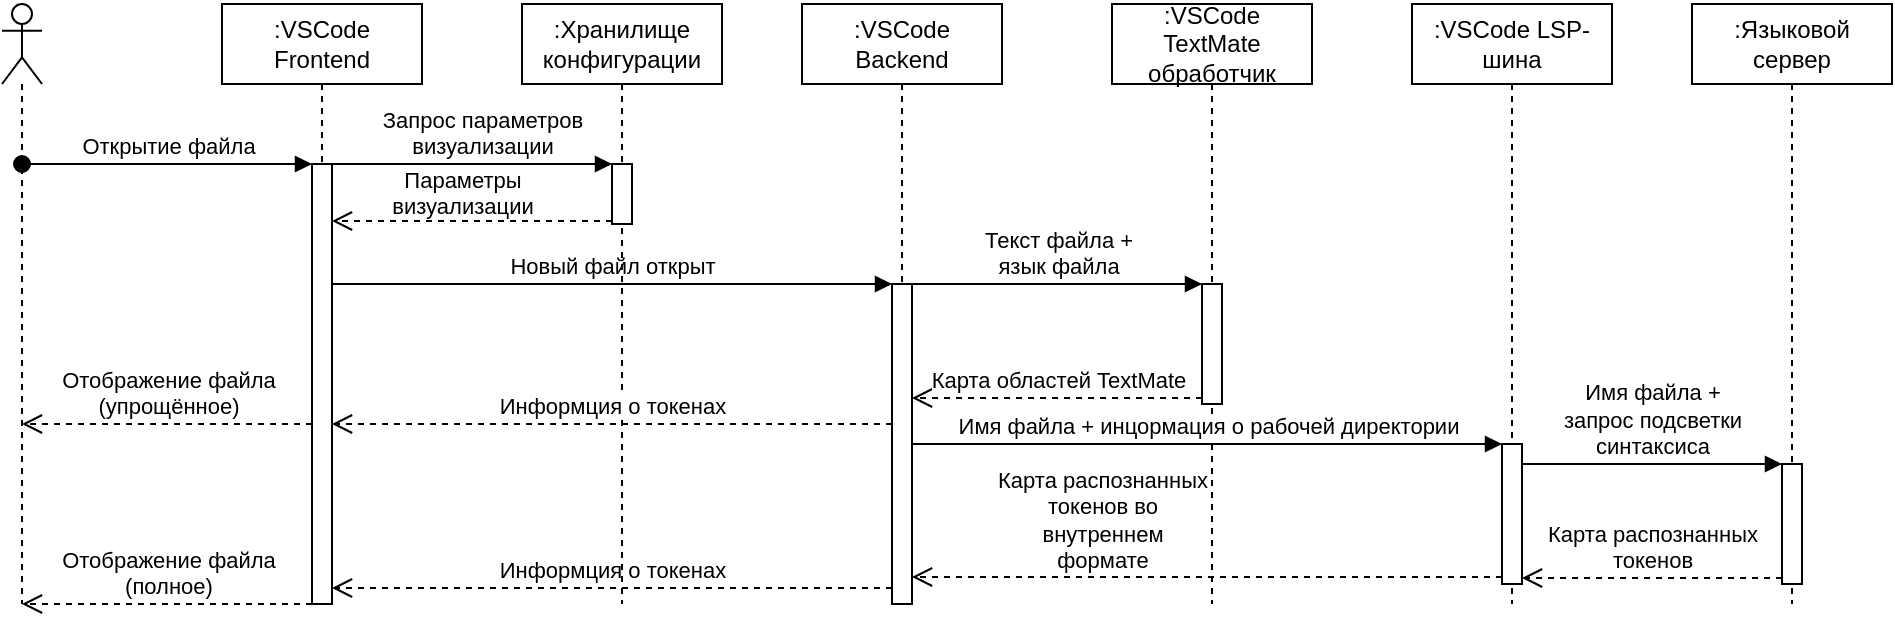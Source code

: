 <mxfile>
    <diagram id="FZsjKsAyXFP-kN_7O33l" name="uml-sequence">
        <mxGraphModel dx="1098" dy="904" grid="1" gridSize="10" guides="1" tooltips="1" connect="1" arrows="1" fold="1" page="1" pageScale="1" pageWidth="850" pageHeight="1100" math="0" shadow="0">
            <root>
                <mxCell id="0"/>
                <mxCell id="1" parent="0"/>
                <mxCell id="2" value="" style="shape=umlLifeline;participant=umlActor;perimeter=lifelinePerimeter;whiteSpace=wrap;html=1;container=1;collapsible=0;recursiveResize=0;verticalAlign=top;spacingTop=36;outlineConnect=0;" parent="1" vertex="1">
                    <mxGeometry x="110" y="250" width="20" height="300" as="geometry"/>
                </mxCell>
                <mxCell id="3" value=":VSCode Frontend" style="shape=umlLifeline;perimeter=lifelinePerimeter;whiteSpace=wrap;html=1;container=1;collapsible=0;recursiveResize=0;outlineConnect=0;" parent="1" vertex="1">
                    <mxGeometry x="220" y="250" width="100" height="300" as="geometry"/>
                </mxCell>
                <mxCell id="6" value="" style="html=1;points=[];perimeter=orthogonalPerimeter;" parent="3" vertex="1">
                    <mxGeometry x="45" y="80" width="10" height="220" as="geometry"/>
                </mxCell>
                <mxCell id="4" value=":VSCode Backend" style="shape=umlLifeline;perimeter=lifelinePerimeter;whiteSpace=wrap;html=1;container=1;collapsible=0;recursiveResize=0;outlineConnect=0;" parent="1" vertex="1">
                    <mxGeometry x="510" y="250" width="100" height="300" as="geometry"/>
                </mxCell>
                <mxCell id="8" value="" style="html=1;points=[];perimeter=orthogonalPerimeter;" parent="4" vertex="1">
                    <mxGeometry x="45" y="140" width="10" height="160" as="geometry"/>
                </mxCell>
                <mxCell id="5" value=":VSCode TextMate обработчик" style="shape=umlLifeline;perimeter=lifelinePerimeter;whiteSpace=wrap;html=1;container=1;collapsible=0;recursiveResize=0;outlineConnect=0;" parent="1" vertex="1">
                    <mxGeometry x="665" y="250" width="100" height="300" as="geometry"/>
                </mxCell>
                <mxCell id="22" value="" style="html=1;points=[];perimeter=orthogonalPerimeter;" parent="5" vertex="1">
                    <mxGeometry x="45" y="140" width="10" height="60" as="geometry"/>
                </mxCell>
                <mxCell id="7" value="Открытие файла" style="html=1;verticalAlign=bottom;startArrow=oval;endArrow=block;startSize=8;" parent="1" source="2" target="6" edge="1">
                    <mxGeometry relative="1" as="geometry">
                        <mxPoint x="205" y="330" as="sourcePoint"/>
                        <Array as="points">
                            <mxPoint x="190" y="330"/>
                        </Array>
                    </mxGeometry>
                </mxCell>
                <mxCell id="9" value="Новый файл открыт" style="html=1;verticalAlign=bottom;endArrow=block;entryX=0;entryY=0;" parent="1" source="6" target="8" edge="1">
                    <mxGeometry relative="1" as="geometry">
                        <mxPoint x="350" y="350" as="sourcePoint"/>
                    </mxGeometry>
                </mxCell>
                <mxCell id="11" value=":VSCode LSP-шина" style="shape=umlLifeline;perimeter=lifelinePerimeter;whiteSpace=wrap;html=1;container=1;collapsible=0;recursiveResize=0;outlineConnect=0;" parent="1" vertex="1">
                    <mxGeometry x="815" y="250" width="100" height="300" as="geometry"/>
                </mxCell>
                <mxCell id="27" value="" style="html=1;points=[];perimeter=orthogonalPerimeter;" parent="11" vertex="1">
                    <mxGeometry x="45" y="220" width="10" height="70" as="geometry"/>
                </mxCell>
                <mxCell id="12" value=":Языковой сервер" style="shape=umlLifeline;perimeter=lifelinePerimeter;whiteSpace=wrap;html=1;container=1;collapsible=0;recursiveResize=0;outlineConnect=0;" parent="1" vertex="1">
                    <mxGeometry x="955" y="250" width="100" height="300" as="geometry"/>
                </mxCell>
                <mxCell id="30" value="" style="html=1;points=[];perimeter=orthogonalPerimeter;" parent="12" vertex="1">
                    <mxGeometry x="45" y="230" width="10" height="60" as="geometry"/>
                </mxCell>
                <mxCell id="10" value="Информция о токенах" style="html=1;verticalAlign=bottom;endArrow=open;dashed=1;endSize=8;exitX=0;exitY=0.95;" parent="1" source="8" target="6" edge="1">
                    <mxGeometry relative="1" as="geometry">
                        <mxPoint x="350" y="426" as="targetPoint"/>
                    </mxGeometry>
                </mxCell>
                <mxCell id="13" value="Отображение файла&lt;br&gt;(полное)" style="html=1;verticalAlign=bottom;endArrow=open;dashed=1;endSize=8;" parent="1" source="6" target="2" edge="1">
                    <mxGeometry relative="1" as="geometry">
                        <mxPoint x="285" y="512" as="targetPoint"/>
                        <mxPoint x="430" y="512" as="sourcePoint"/>
                        <Array as="points">
                            <mxPoint x="200" y="550"/>
                        </Array>
                    </mxGeometry>
                </mxCell>
                <mxCell id="14" value=":Хранилище конфигурации" style="shape=umlLifeline;perimeter=lifelinePerimeter;whiteSpace=wrap;html=1;container=1;collapsible=0;recursiveResize=0;outlineConnect=0;" parent="1" vertex="1">
                    <mxGeometry x="370" y="250" width="100" height="300" as="geometry"/>
                </mxCell>
                <mxCell id="18" value="" style="html=1;points=[];perimeter=orthogonalPerimeter;" parent="14" vertex="1">
                    <mxGeometry x="45" y="80" width="10" height="30" as="geometry"/>
                </mxCell>
                <mxCell id="19" value="Запрос параметров &lt;br&gt;визуализации" style="html=1;verticalAlign=bottom;endArrow=block;entryX=0;entryY=0;" parent="1" source="6" target="18" edge="1">
                    <mxGeometry x="0.071" relative="1" as="geometry">
                        <mxPoint x="935" y="460" as="sourcePoint"/>
                        <mxPoint as="offset"/>
                    </mxGeometry>
                </mxCell>
                <mxCell id="20" value="Параметры &lt;br&gt;визуализации" style="html=1;verticalAlign=bottom;endArrow=open;dashed=1;endSize=8;exitX=0;exitY=0.95;" parent="1" source="18" target="6" edge="1">
                    <mxGeometry x="0.071" y="1" relative="1" as="geometry">
                        <mxPoint x="935" y="536" as="targetPoint"/>
                        <mxPoint as="offset"/>
                    </mxGeometry>
                </mxCell>
                <mxCell id="23" value="Текст файла + &lt;br&gt;язык файла" style="html=1;verticalAlign=bottom;endArrow=block;entryX=0;entryY=0;" parent="1" source="8" target="22" edge="1">
                    <mxGeometry relative="1" as="geometry">
                        <mxPoint x="640" y="390" as="sourcePoint"/>
                    </mxGeometry>
                </mxCell>
                <mxCell id="24" value="Карта областей TextMate" style="html=1;verticalAlign=bottom;endArrow=open;dashed=1;endSize=8;exitX=0;exitY=0.95;" parent="1" source="22" target="8" edge="1">
                    <mxGeometry relative="1" as="geometry">
                        <mxPoint x="640" y="466" as="targetPoint"/>
                    </mxGeometry>
                </mxCell>
                <mxCell id="25" value="Информция о токенах" style="html=1;verticalAlign=bottom;endArrow=open;dashed=1;endSize=8;" parent="1" source="8" target="6" edge="1">
                    <mxGeometry relative="1" as="geometry">
                        <mxPoint x="285" y="464.5" as="targetPoint"/>
                        <mxPoint x="430" y="464.5" as="sourcePoint"/>
                        <Array as="points">
                            <mxPoint x="420" y="460"/>
                        </Array>
                    </mxGeometry>
                </mxCell>
                <mxCell id="26" value="Отображение файла&lt;br&gt;(упрощённое)" style="html=1;verticalAlign=bottom;endArrow=open;dashed=1;endSize=8;" parent="1" source="6" target="2" edge="1">
                    <mxGeometry relative="1" as="geometry">
                        <mxPoint x="129.81" y="550" as="targetPoint"/>
                        <mxPoint x="275" y="550" as="sourcePoint"/>
                        <Array as="points">
                            <mxPoint x="200" y="460"/>
                        </Array>
                    </mxGeometry>
                </mxCell>
                <mxCell id="28" value="Имя файла + инцормация о рабочей директории" style="html=1;verticalAlign=bottom;endArrow=block;entryX=0;entryY=0;" parent="1" source="8" target="27" edge="1">
                    <mxGeometry relative="1" as="geometry">
                        <mxPoint x="790" y="460" as="sourcePoint"/>
                    </mxGeometry>
                </mxCell>
                <mxCell id="31" value="Имя файла + &lt;br&gt;запрос подсветки &lt;br&gt;синтаксиса" style="html=1;verticalAlign=bottom;endArrow=block;entryX=0;entryY=0;" parent="1" source="27" target="30" edge="1">
                    <mxGeometry relative="1" as="geometry">
                        <mxPoint x="930" y="465" as="sourcePoint"/>
                    </mxGeometry>
                </mxCell>
                <mxCell id="32" value="Карта распознанных &lt;br&gt;токенов" style="html=1;verticalAlign=bottom;endArrow=open;dashed=1;endSize=8;exitX=0;exitY=0.95;" parent="1" source="30" target="27" edge="1">
                    <mxGeometry relative="1" as="geometry">
                        <mxPoint x="930" y="541" as="targetPoint"/>
                    </mxGeometry>
                </mxCell>
                <mxCell id="29" value="Карта распознанных &lt;br&gt;токенов во &lt;br&gt;внутреннем &lt;br&gt;формате" style="html=1;verticalAlign=bottom;endArrow=open;dashed=1;endSize=8;exitX=0;exitY=0.95;" parent="1" source="27" target="8" edge="1">
                    <mxGeometry x="0.356" relative="1" as="geometry">
                        <mxPoint x="790" y="536" as="targetPoint"/>
                        <mxPoint as="offset"/>
                    </mxGeometry>
                </mxCell>
            </root>
        </mxGraphModel>
    </diagram>
</mxfile>